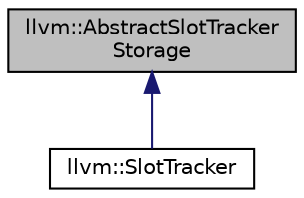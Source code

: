 digraph "llvm::AbstractSlotTrackerStorage"
{
 // LATEX_PDF_SIZE
  bgcolor="transparent";
  edge [fontname="Helvetica",fontsize="10",labelfontname="Helvetica",labelfontsize="10"];
  node [fontname="Helvetica",fontsize="10",shape=record];
  Node1 [label="llvm::AbstractSlotTracker\lStorage",height=0.2,width=0.4,color="black", fillcolor="grey75", style="filled", fontcolor="black",tooltip="Abstract interface of slot tracker storage."];
  Node1 -> Node2 [dir="back",color="midnightblue",fontsize="10",style="solid",fontname="Helvetica"];
  Node2 [label="llvm::SlotTracker",height=0.2,width=0.4,color="black",URL="$classllvm_1_1SlotTracker.html",tooltip="This class provides computation of slot numbers for LLVM Assembly writing."];
}
